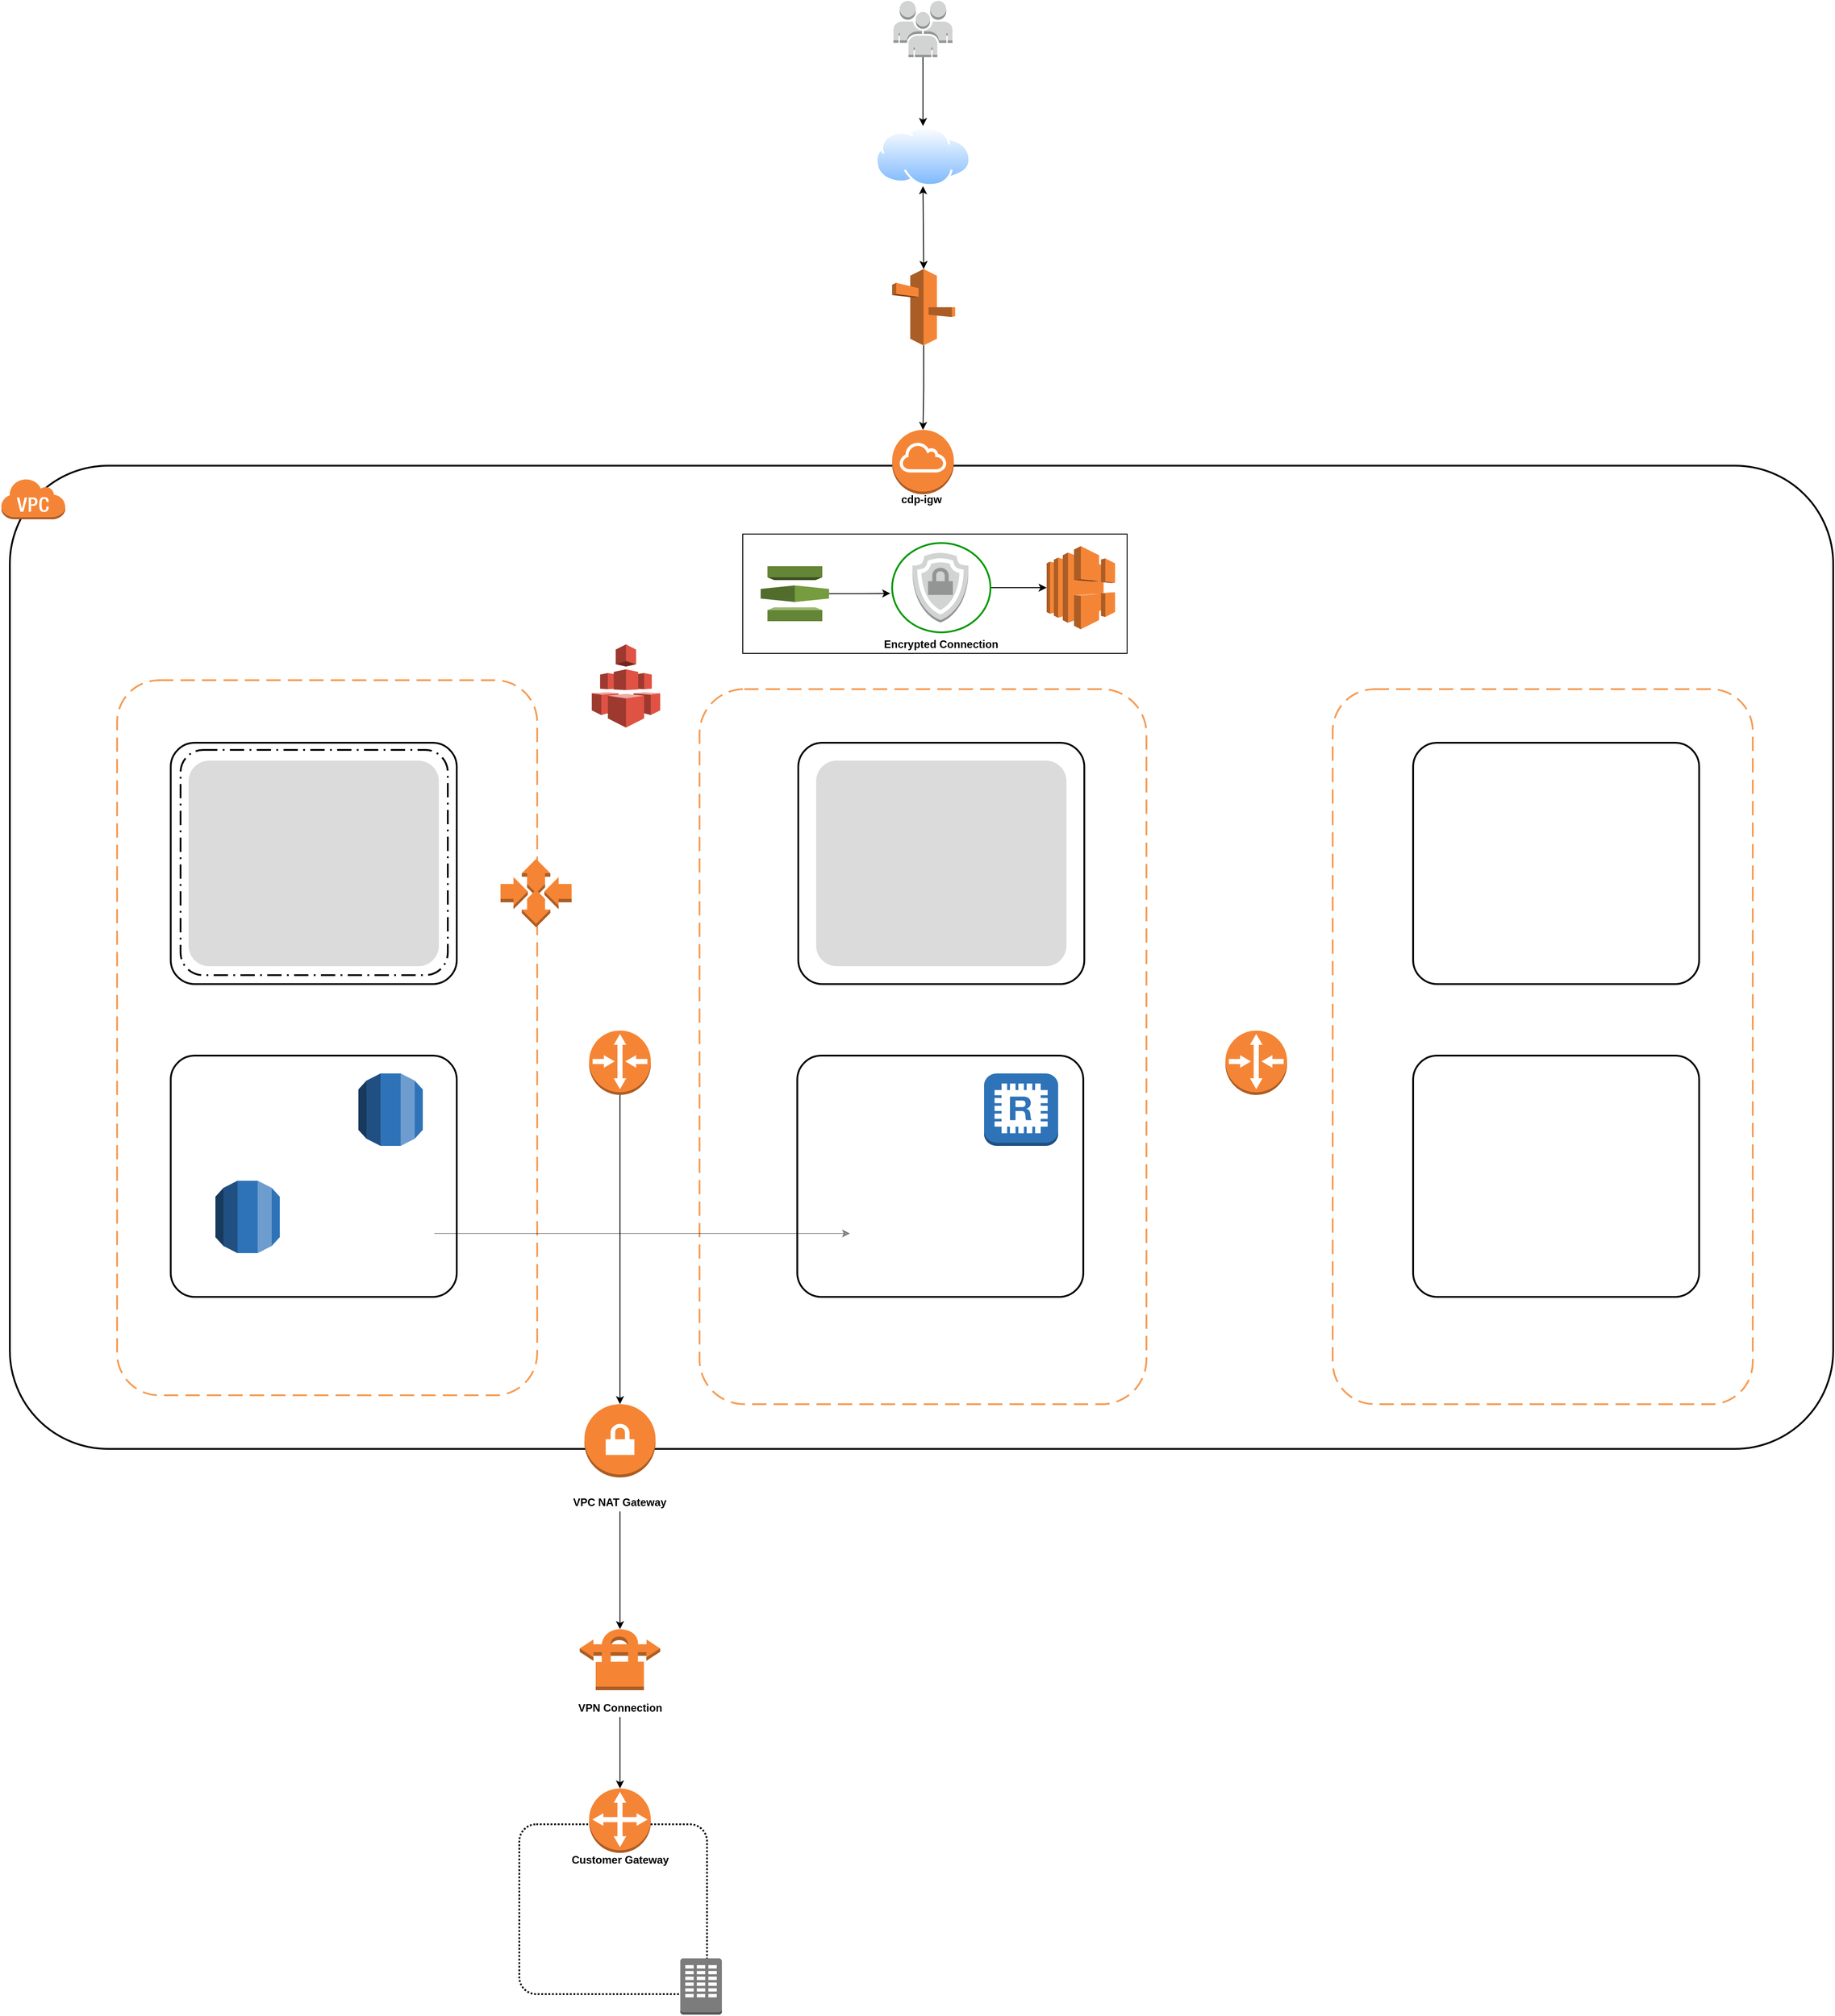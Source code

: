 <mxfile version="14.5.6" type="github">
  <diagram id="7ZLUcN2gDie3IPvi8qBO" name="Page-1">
    <mxGraphModel dx="2031" dy="3240" grid="1" gridSize="10" guides="1" tooltips="1" connect="1" arrows="1" fold="1" page="1" pageScale="1" pageWidth="850" pageHeight="1100" math="0" shadow="0">
      <root>
        <mxCell id="0" />
        <mxCell id="1" parent="0" />
        <mxCell id="BVzTkKo4KRWVbYDLSp9x-4" value="" style="rounded=1;arcSize=10;fillColor=none;gradientColor=none;strokeWidth=2;" vertex="1" parent="1">
          <mxGeometry x="60" y="-950" width="2040" height="1100" as="geometry" />
        </mxCell>
        <mxCell id="BVzTkKo4KRWVbYDLSp9x-5" value="" style="dashed=0;html=1;shape=mxgraph.aws3.virtual_private_cloud;fillColor=#F58536;gradientColor=none;dashed=0;" vertex="1" parent="1">
          <mxGeometry x="50" y="-936" width="72" height="46" as="geometry" />
        </mxCell>
        <mxCell id="BVzTkKo4KRWVbYDLSp9x-6" value="" style="rounded=1;arcSize=10;dashed=1;strokeColor=#F59D56;fillColor=none;gradientColor=none;dashPattern=8 4;strokeWidth=2;" vertex="1" parent="1">
          <mxGeometry x="831.63" y="-700" width="500" height="800" as="geometry" />
        </mxCell>
        <mxCell id="BVzTkKo4KRWVbYDLSp9x-7" value="" style="rounded=1;arcSize=10;dashed=1;strokeColor=#F59D56;fillColor=none;gradientColor=none;dashPattern=8 4;strokeWidth=2;" vertex="1" parent="1">
          <mxGeometry x="180" y="-710" width="470" height="800" as="geometry" />
        </mxCell>
        <mxCell id="BVzTkKo4KRWVbYDLSp9x-8" value="" style="rounded=1;arcSize=10;dashed=1;strokeColor=#F59D56;fillColor=none;gradientColor=none;dashPattern=8 4;strokeWidth=2;" vertex="1" parent="1">
          <mxGeometry x="1540" y="-700" width="470" height="800" as="geometry" />
        </mxCell>
        <mxCell id="BVzTkKo4KRWVbYDLSp9x-59" style="edgeStyle=orthogonalEdgeStyle;rounded=0;orthogonalLoop=1;jettySize=auto;html=1;exitX=0.5;exitY=1;exitDx=0;exitDy=0;exitPerimeter=0;entryX=0.5;entryY=0;entryDx=0;entryDy=0;" edge="1" parent="1" source="BVzTkKo4KRWVbYDLSp9x-10" target="BVzTkKo4KRWVbYDLSp9x-58">
          <mxGeometry relative="1" as="geometry" />
        </mxCell>
        <mxCell id="BVzTkKo4KRWVbYDLSp9x-10" value="" style="outlineConnect=0;dashed=0;verticalLabelPosition=bottom;verticalAlign=top;align=center;html=1;shape=mxgraph.aws3.users;fillColor=#D2D3D3;gradientColor=none;" vertex="1" parent="1">
          <mxGeometry x="1048.63" y="-1470" width="66" height="63" as="geometry" />
        </mxCell>
        <mxCell id="BVzTkKo4KRWVbYDLSp9x-57" style="edgeStyle=orthogonalEdgeStyle;rounded=0;orthogonalLoop=1;jettySize=auto;html=1;exitX=0.5;exitY=1;exitDx=0;exitDy=0;exitPerimeter=0;entryX=0.5;entryY=0;entryDx=0;entryDy=0;entryPerimeter=0;" edge="1" parent="1" source="BVzTkKo4KRWVbYDLSp9x-11" target="BVzTkKo4KRWVbYDLSp9x-26">
          <mxGeometry relative="1" as="geometry" />
        </mxCell>
        <mxCell id="BVzTkKo4KRWVbYDLSp9x-11" value="" style="outlineConnect=0;dashed=0;verticalLabelPosition=bottom;verticalAlign=top;align=center;html=1;shape=mxgraph.aws3.route_53;fillColor=#F58536;gradientColor=none;" vertex="1" parent="1">
          <mxGeometry x="1047.13" y="-1170" width="70.5" height="85.5" as="geometry" />
        </mxCell>
        <mxCell id="BVzTkKo4KRWVbYDLSp9x-12" value="" style="outlineConnect=0;dashed=0;verticalLabelPosition=bottom;verticalAlign=top;align=center;html=1;shape=mxgraph.aws3.elastic_load_balancing;fillColor=#F58536;gradientColor=none;" vertex="1" parent="1">
          <mxGeometry x="1220" y="-860" width="76.5" height="93" as="geometry" />
        </mxCell>
        <mxCell id="BVzTkKo4KRWVbYDLSp9x-56" style="edgeStyle=orthogonalEdgeStyle;rounded=0;orthogonalLoop=1;jettySize=auto;html=1;exitX=1;exitY=0.5;exitDx=0;exitDy=0;exitPerimeter=0;entryX=-0.019;entryY=0.564;entryDx=0;entryDy=0;entryPerimeter=0;" edge="1" parent="1" source="BVzTkKo4KRWVbYDLSp9x-13" target="BVzTkKo4KRWVbYDLSp9x-14">
          <mxGeometry relative="1" as="geometry" />
        </mxCell>
        <mxCell id="BVzTkKo4KRWVbYDLSp9x-13" value="" style="outlineConnect=0;dashed=0;verticalLabelPosition=bottom;verticalAlign=top;align=center;html=1;shape=mxgraph.aws3.certificate_manager;fillColor=#759C3E;gradientColor=none;" vertex="1" parent="1">
          <mxGeometry x="900" y="-837.5" width="76.5" height="61.5" as="geometry" />
        </mxCell>
        <mxCell id="BVzTkKo4KRWVbYDLSp9x-18" style="edgeStyle=orthogonalEdgeStyle;rounded=0;orthogonalLoop=1;jettySize=auto;html=1;entryX=0;entryY=0.5;entryDx=0;entryDy=0;entryPerimeter=0;" edge="1" parent="1" source="BVzTkKo4KRWVbYDLSp9x-14" target="BVzTkKo4KRWVbYDLSp9x-12">
          <mxGeometry relative="1" as="geometry">
            <mxPoint x="1070" y="-1040" as="targetPoint" />
          </mxGeometry>
        </mxCell>
        <mxCell id="BVzTkKo4KRWVbYDLSp9x-14" value="" style="html=1;verticalLabelPosition=bottom;labelBackgroundColor=#ffffff;verticalAlign=top;shadow=0;dashed=0;strokeWidth=2;shape=mxgraph.ios7.misc.circle;fillColor=none;strokeColor=#009900;" vertex="1" parent="1">
          <mxGeometry x="1047.13" y="-863.5" width="110" height="100" as="geometry" />
        </mxCell>
        <mxCell id="BVzTkKo4KRWVbYDLSp9x-16" value="" style="outlineConnect=0;dashed=0;verticalLabelPosition=bottom;verticalAlign=top;align=center;html=1;shape=mxgraph.aws3.ssl_padlock;fillColor=#D2D3D3;gradientColor=none;strokeColor=#009900;" vertex="1" parent="1">
          <mxGeometry x="1069.5" y="-852.5" width="63" height="78" as="geometry" />
        </mxCell>
        <mxCell id="BVzTkKo4KRWVbYDLSp9x-19" value="" style="html=1;dashed=0;whitespace=wrap;fillColor=none;" vertex="1" parent="1">
          <mxGeometry x="880" y="-873.5" width="430" height="133.5" as="geometry" />
        </mxCell>
        <mxCell id="BVzTkKo4KRWVbYDLSp9x-24" value="&lt;b&gt;&lt;font style=&quot;font-size: 12px&quot;&gt;Encrypted Connection&lt;/font&gt;&lt;/b&gt;" style="text;html=1;strokeColor=none;fillColor=none;align=center;verticalAlign=middle;whiteSpace=wrap;rounded=0;" vertex="1" parent="1">
          <mxGeometry x="1029.13" y="-760" width="146" height="20" as="geometry" />
        </mxCell>
        <mxCell id="BVzTkKo4KRWVbYDLSp9x-26" value="" style="outlineConnect=0;dashed=0;verticalLabelPosition=bottom;verticalAlign=top;align=center;html=1;shape=mxgraph.aws3.internet_gateway;fillColor=#F58536;gradientColor=none;strokeColor=#000000;" vertex="1" parent="1">
          <mxGeometry x="1047.13" y="-990" width="69" height="72" as="geometry" />
        </mxCell>
        <mxCell id="BVzTkKo4KRWVbYDLSp9x-27" value="&lt;div&gt;&lt;b&gt;cdp-igw&lt;/b&gt;&lt;/div&gt;&lt;div&gt;&lt;br&gt;&lt;/div&gt;" style="text;html=1;strokeColor=none;fillColor=none;align=center;verticalAlign=middle;whiteSpace=wrap;rounded=0;" vertex="1" parent="1">
          <mxGeometry x="1050.81" y="-910" width="58.37" height="10" as="geometry" />
        </mxCell>
        <mxCell id="BVzTkKo4KRWVbYDLSp9x-34" style="edgeStyle=orthogonalEdgeStyle;rounded=0;orthogonalLoop=1;jettySize=auto;html=1;exitX=0.5;exitY=1;exitDx=0;exitDy=0;exitPerimeter=0;entryX=0.5;entryY=0;entryDx=0;entryDy=0;entryPerimeter=0;" edge="1" parent="1" source="BVzTkKo4KRWVbYDLSp9x-29" target="BVzTkKo4KRWVbYDLSp9x-37">
          <mxGeometry relative="1" as="geometry">
            <mxPoint x="745" y="-110" as="targetPoint" />
          </mxGeometry>
        </mxCell>
        <mxCell id="BVzTkKo4KRWVbYDLSp9x-29" value="" style="outlineConnect=0;dashed=0;verticalLabelPosition=bottom;verticalAlign=top;align=center;html=1;shape=mxgraph.aws3.router;fillColor=#F58534;gradientColor=none;strokeColor=#000000;" vertex="1" parent="1">
          <mxGeometry x="708.14" y="-318" width="69" height="72" as="geometry" />
        </mxCell>
        <mxCell id="BVzTkKo4KRWVbYDLSp9x-30" value="" style="outlineConnect=0;dashed=0;verticalLabelPosition=bottom;verticalAlign=top;align=center;html=1;shape=mxgraph.aws3.router;fillColor=#F58536;gradientColor=none;strokeColor=#000000;" vertex="1" parent="1">
          <mxGeometry x="1420" y="-318" width="69" height="72" as="geometry" />
        </mxCell>
        <mxCell id="BVzTkKo4KRWVbYDLSp9x-36" style="edgeStyle=orthogonalEdgeStyle;rounded=0;orthogonalLoop=1;jettySize=auto;html=1;exitX=0.5;exitY=1;exitDx=0;exitDy=0;entryX=0.5;entryY=0.025;entryDx=0;entryDy=0;entryPerimeter=0;" edge="1" parent="1" source="BVzTkKo4KRWVbYDLSp9x-33" target="BVzTkKo4KRWVbYDLSp9x-38">
          <mxGeometry relative="1" as="geometry">
            <mxPoint x="750" y="140" as="targetPoint" />
          </mxGeometry>
        </mxCell>
        <mxCell id="BVzTkKo4KRWVbYDLSp9x-33" value="&lt;b&gt;VPC NAT Gateway&lt;/b&gt;" style="text;html=1;strokeColor=none;fillColor=none;align=center;verticalAlign=middle;whiteSpace=wrap;rounded=0;" vertex="1" parent="1">
          <mxGeometry x="675.13" y="200" width="135" height="20" as="geometry" />
        </mxCell>
        <mxCell id="BVzTkKo4KRWVbYDLSp9x-37" value="" style="outlineConnect=0;dashed=0;verticalLabelPosition=bottom;verticalAlign=top;align=center;html=1;shape=mxgraph.aws3.vpn_gateway;fillColor=#F58534;gradientColor=none;strokeColor=#000000;" vertex="1" parent="1">
          <mxGeometry x="702.88" y="100" width="79.5" height="82" as="geometry" />
        </mxCell>
        <mxCell id="BVzTkKo4KRWVbYDLSp9x-38" value="" style="outlineConnect=0;dashed=0;verticalLabelPosition=bottom;verticalAlign=top;align=center;html=1;shape=mxgraph.aws3.vpn_connection;fillColor=#F58534;gradientColor=none;strokeColor=#000000;" vertex="1" parent="1">
          <mxGeometry x="697.63" y="350" width="90" height="70" as="geometry" />
        </mxCell>
        <mxCell id="BVzTkKo4KRWVbYDLSp9x-41" style="edgeStyle=orthogonalEdgeStyle;rounded=0;orthogonalLoop=1;jettySize=auto;html=1;exitX=0.5;exitY=1;exitDx=0;exitDy=0;entryX=0.5;entryY=0;entryDx=0;entryDy=0;entryPerimeter=0;" edge="1" parent="1" source="BVzTkKo4KRWVbYDLSp9x-39" target="BVzTkKo4KRWVbYDLSp9x-47">
          <mxGeometry relative="1" as="geometry">
            <mxPoint x="750.25" y="360" as="targetPoint" />
          </mxGeometry>
        </mxCell>
        <mxCell id="BVzTkKo4KRWVbYDLSp9x-39" value="&lt;b&gt;VPN Connection&lt;/b&gt;" style="text;html=1;strokeColor=none;fillColor=none;align=center;verticalAlign=middle;whiteSpace=wrap;rounded=0;" vertex="1" parent="1">
          <mxGeometry x="687.63" y="430" width="110" height="20" as="geometry" />
        </mxCell>
        <mxCell id="BVzTkKo4KRWVbYDLSp9x-43" value="&lt;b&gt;Customer Gateway&lt;/b&gt;" style="text;html=1;strokeColor=none;fillColor=none;align=center;verticalAlign=middle;whiteSpace=wrap;rounded=0;" vertex="1" parent="1">
          <mxGeometry x="682.76" y="600" width="119.75" height="20" as="geometry" />
        </mxCell>
        <mxCell id="BVzTkKo4KRWVbYDLSp9x-45" value="" style="rounded=1;arcSize=10;dashed=1;fillColor=none;gradientColor=none;dashPattern=1 1;strokeWidth=2;" vertex="1" parent="1">
          <mxGeometry x="630" y="570" width="210" height="190" as="geometry" />
        </mxCell>
        <mxCell id="BVzTkKo4KRWVbYDLSp9x-46" value="" style="outlineConnect=0;dashed=0;verticalLabelPosition=bottom;verticalAlign=top;align=center;html=1;shape=mxgraph.aws3.corporate_data_center;fillColor=#7D7C7C;gradientColor=none;strokeColor=#000000;" vertex="1" parent="1">
          <mxGeometry x="810.13" y="720" width="46.5" height="63" as="geometry" />
        </mxCell>
        <mxCell id="BVzTkKo4KRWVbYDLSp9x-47" value="" style="outlineConnect=0;dashed=0;verticalLabelPosition=bottom;verticalAlign=top;align=center;html=1;shape=mxgraph.aws3.customer_gateway;fillColor=#F58536;gradientColor=none;strokeColor=#000000;" vertex="1" parent="1">
          <mxGeometry x="708.13" y="530" width="69" height="72" as="geometry" />
        </mxCell>
        <mxCell id="BVzTkKo4KRWVbYDLSp9x-58" value="" style="aspect=fixed;perimeter=ellipsePerimeter;html=1;align=center;shadow=0;dashed=0;spacingTop=3;image;image=img/lib/active_directory/internet_cloud.svg;strokeColor=#000000;fillColor=none;" vertex="1" parent="1">
          <mxGeometry x="1028.26" y="-1330" width="106.75" height="67.25" as="geometry" />
        </mxCell>
        <mxCell id="BVzTkKo4KRWVbYDLSp9x-64" value="" style="endArrow=classic;startArrow=classic;html=1;entryX=0.5;entryY=1;entryDx=0;entryDy=0;exitX=0.5;exitY=0;exitDx=0;exitDy=0;exitPerimeter=0;" edge="1" parent="1" source="BVzTkKo4KRWVbYDLSp9x-11" target="BVzTkKo4KRWVbYDLSp9x-58">
          <mxGeometry width="50" height="50" relative="1" as="geometry">
            <mxPoint x="1050" y="-1190" as="sourcePoint" />
            <mxPoint x="1100" y="-1240" as="targetPoint" />
          </mxGeometry>
        </mxCell>
        <mxCell id="BVzTkKo4KRWVbYDLSp9x-65" value="" style="rounded=1;arcSize=10;dashed=0;fillColor=none;gradientColor=none;strokeWidth=2;" vertex="1" parent="1">
          <mxGeometry x="240" y="-640" width="320" height="270" as="geometry" />
        </mxCell>
        <mxCell id="BVzTkKo4KRWVbYDLSp9x-67" value="" style="rounded=1;arcSize=10;dashed=0;fillColor=none;gradientColor=none;strokeWidth=2;" vertex="1" parent="1">
          <mxGeometry x="240" y="-290" width="320" height="270" as="geometry" />
        </mxCell>
        <mxCell id="BVzTkKo4KRWVbYDLSp9x-68" value="" style="rounded=1;arcSize=10;dashed=0;fillColor=none;gradientColor=none;strokeWidth=2;" vertex="1" parent="1">
          <mxGeometry x="942.13" y="-640" width="320" height="270" as="geometry" />
        </mxCell>
        <mxCell id="BVzTkKo4KRWVbYDLSp9x-69" value="" style="rounded=1;arcSize=10;dashed=0;fillColor=none;gradientColor=none;strokeWidth=2;" vertex="1" parent="1">
          <mxGeometry x="941" y="-290" width="320" height="270" as="geometry" />
        </mxCell>
        <mxCell id="BVzTkKo4KRWVbYDLSp9x-70" value="" style="rounded=1;arcSize=10;dashed=0;fillColor=none;gradientColor=none;strokeWidth=2;" vertex="1" parent="1">
          <mxGeometry x="1630" y="-640" width="320" height="270" as="geometry" />
        </mxCell>
        <mxCell id="BVzTkKo4KRWVbYDLSp9x-71" value="" style="rounded=1;arcSize=10;dashed=0;fillColor=none;gradientColor=none;strokeWidth=2;" vertex="1" parent="1">
          <mxGeometry x="1630" y="-290" width="320" height="270" as="geometry" />
        </mxCell>
        <mxCell id="BVzTkKo4KRWVbYDLSp9x-73" value="" style="outlineConnect=0;dashed=0;verticalLabelPosition=bottom;verticalAlign=top;align=center;html=1;shape=mxgraph.aws3.redis;fillColor=#2E73B8;gradientColor=none;strokeColor=#000000;" vertex="1" parent="1">
          <mxGeometry x="1150" y="-270" width="82.87" height="81" as="geometry" />
        </mxCell>
        <mxCell id="BVzTkKo4KRWVbYDLSp9x-74" value="" style="outlineConnect=0;dashed=0;verticalLabelPosition=bottom;verticalAlign=top;align=center;html=1;shape=mxgraph.aws3.rds;fillColor=#2E73B8;gradientColor=none;strokeColor=#000000;" vertex="1" parent="1">
          <mxGeometry x="450" y="-270" width="72" height="81" as="geometry" />
        </mxCell>
        <mxCell id="BVzTkKo4KRWVbYDLSp9x-75" value="" style="outlineConnect=0;dashed=0;verticalLabelPosition=bottom;verticalAlign=top;align=center;html=1;shape=mxgraph.aws3.rds;fillColor=#2E73B8;gradientColor=none;strokeColor=#000000;" vertex="1" parent="1">
          <mxGeometry x="290" y="-150" width="72" height="81" as="geometry" />
        </mxCell>
        <mxCell id="BVzTkKo4KRWVbYDLSp9x-78" style="edgeStyle=orthogonalEdgeStyle;rounded=0;orthogonalLoop=1;jettySize=auto;html=1;exitX=1;exitY=0.5;exitDx=0;exitDy=0;opacity=40;" edge="1" parent="1" source="BVzTkKo4KRWVbYDLSp9x-76" target="BVzTkKo4KRWVbYDLSp9x-77">
          <mxGeometry relative="1" as="geometry" />
        </mxCell>
        <mxCell id="BVzTkKo4KRWVbYDLSp9x-76" value="" style="shape=image;html=1;verticalAlign=top;verticalLabelPosition=bottom;labelBackgroundColor=#ffffff;imageAspect=0;aspect=fixed;image=https://cdn1.iconfinder.com/data/icons/bnw/128x128/devices/nfs_unmount.png;strokeColor=#000000;fillColor=none;" vertex="1" parent="1">
          <mxGeometry x="437" y="-140" width="98" height="98" as="geometry" />
        </mxCell>
        <mxCell id="BVzTkKo4KRWVbYDLSp9x-77" value="" style="shape=image;html=1;verticalAlign=top;verticalLabelPosition=bottom;labelBackgroundColor=#ffffff;imageAspect=0;aspect=fixed;image=https://cdn1.iconfinder.com/data/icons/bnw/128x128/devices/nfs_unmount.png;strokeColor=#000000;fillColor=none;" vertex="1" parent="1">
          <mxGeometry x="1000" y="-140" width="98" height="98" as="geometry" />
        </mxCell>
        <mxCell id="BVzTkKo4KRWVbYDLSp9x-79" value="" style="outlineConnect=0;dashed=0;verticalLabelPosition=bottom;verticalAlign=top;align=center;html=1;shape=mxgraph.aws3.efs;fillColor=#E05243;gradientColor=none;strokeColor=#000000;" vertex="1" parent="1">
          <mxGeometry x="711.13" y="-750" width="76.5" height="93" as="geometry" />
        </mxCell>
        <mxCell id="BVzTkKo4KRWVbYDLSp9x-81" value="" style="rounded=1;arcSize=10;strokeColor=none;fillColor=#DBDBDB;gradientColor=none;" vertex="1" parent="1">
          <mxGeometry x="260" y="-620" width="280" height="230" as="geometry" />
        </mxCell>
        <mxCell id="BVzTkKo4KRWVbYDLSp9x-82" value="" style="rounded=1;arcSize=10;strokeColor=none;fillColor=#DBDBDB;gradientColor=none;" vertex="1" parent="1">
          <mxGeometry x="962.13" y="-620" width="280" height="230" as="geometry" />
        </mxCell>
        <mxCell id="BVzTkKo4KRWVbYDLSp9x-83" value="" style="outlineConnect=0;dashed=0;verticalLabelPosition=bottom;verticalAlign=top;align=center;html=1;shape=mxgraph.aws3.auto_scaling;fillColor=#F58534;gradientColor=none;strokeColor=#000000;" vertex="1" parent="1">
          <mxGeometry x="609" y="-510" width="79.5" height="76.5" as="geometry" />
        </mxCell>
        <mxCell id="BVzTkKo4KRWVbYDLSp9x-84" value="" style="rounded=1;arcSize=10;dashed=1;fillColor=none;gradientColor=none;dashPattern=8 3 1 3;strokeWidth=2;" vertex="1" parent="1">
          <mxGeometry x="251" y="-632" width="299" height="252" as="geometry" />
        </mxCell>
      </root>
    </mxGraphModel>
  </diagram>
</mxfile>
